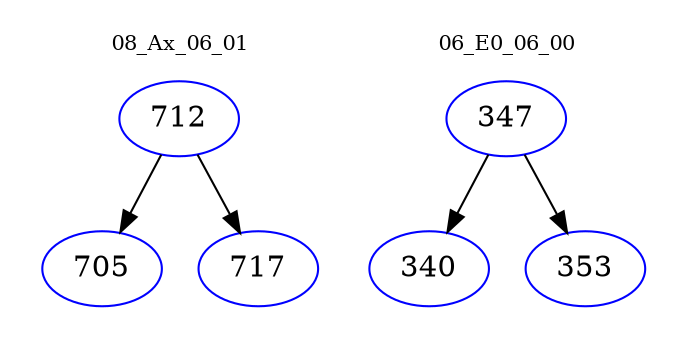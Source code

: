 digraph{
subgraph cluster_0 {
color = white
label = "08_Ax_06_01";
fontsize=10;
T0_712 [label="712", color="blue"]
T0_712 -> T0_705 [color="black"]
T0_705 [label="705", color="blue"]
T0_712 -> T0_717 [color="black"]
T0_717 [label="717", color="blue"]
}
subgraph cluster_1 {
color = white
label = "06_E0_06_00";
fontsize=10;
T1_347 [label="347", color="blue"]
T1_347 -> T1_340 [color="black"]
T1_340 [label="340", color="blue"]
T1_347 -> T1_353 [color="black"]
T1_353 [label="353", color="blue"]
}
}
